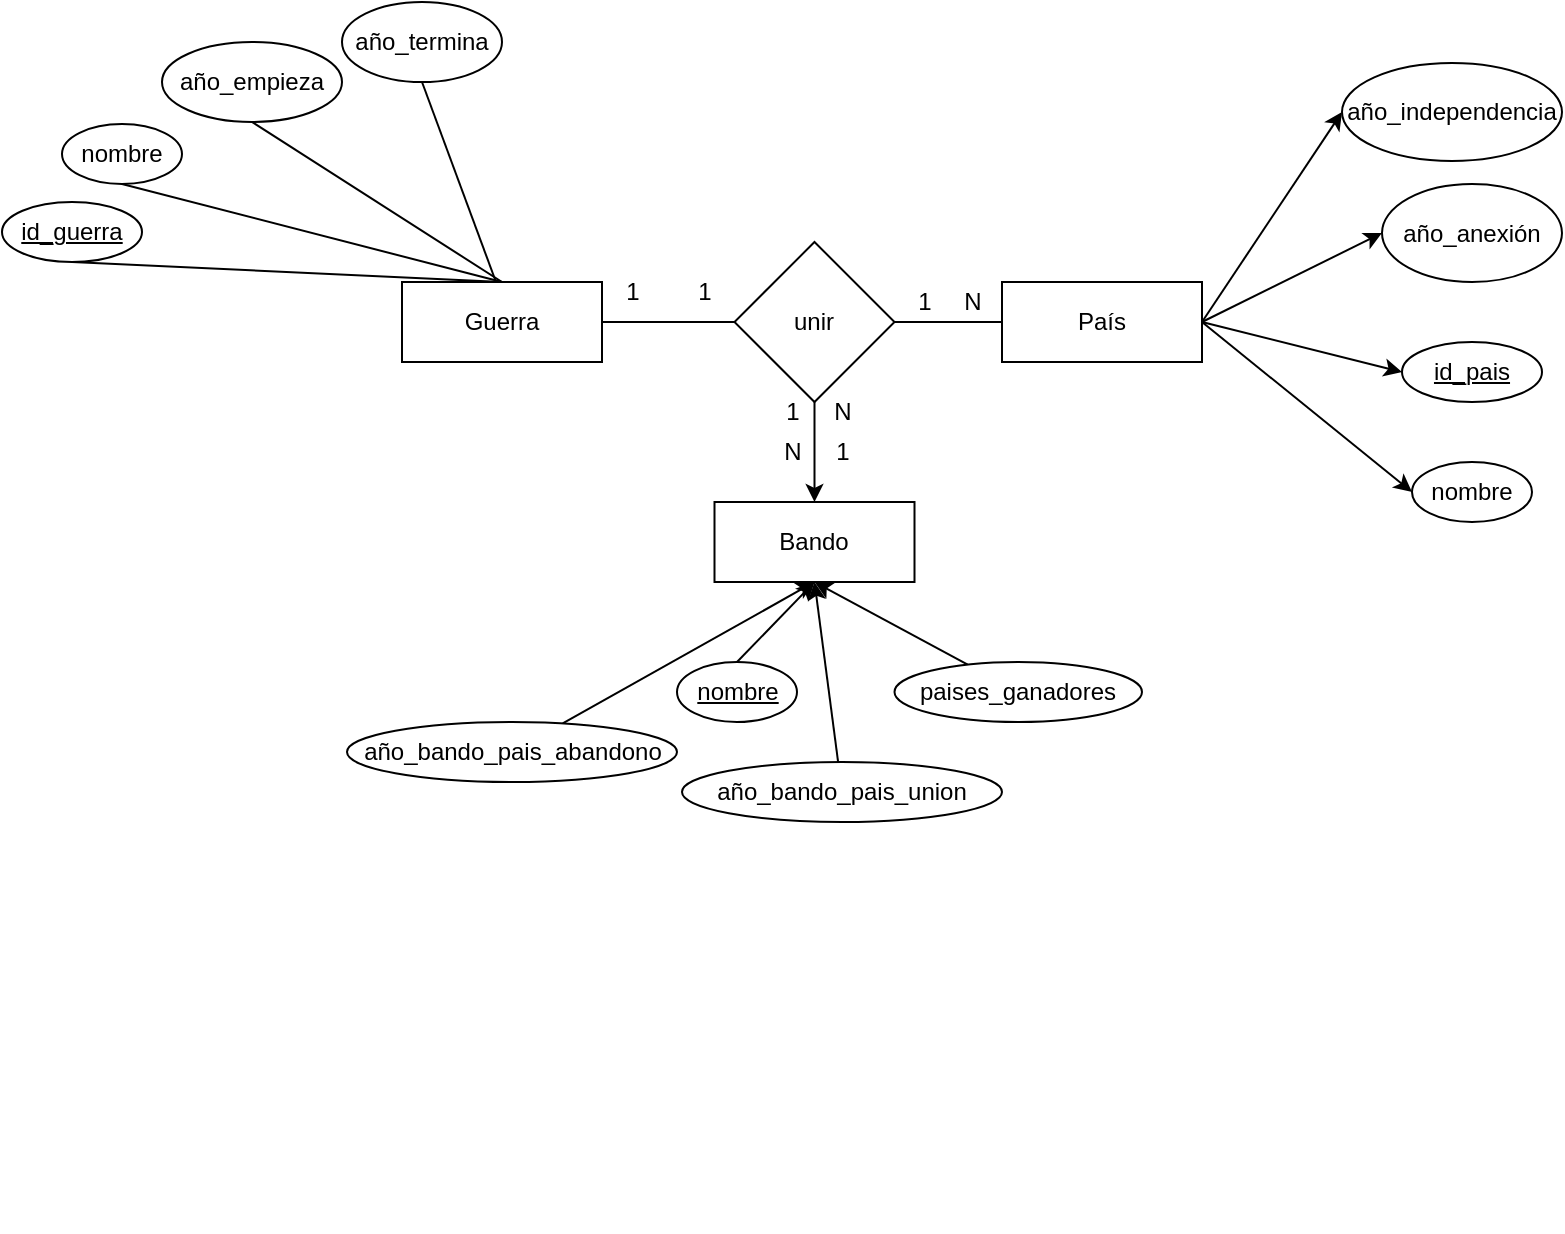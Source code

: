 <mxfile version="22.0.4" type="github">
  <diagram id="R2lEEEUBdFMjLlhIrx00" name="Page-1">
    <mxGraphModel dx="1838" dy="529" grid="1" gridSize="10" guides="1" tooltips="1" connect="1" arrows="1" fold="1" page="1" pageScale="1" pageWidth="850" pageHeight="1100" math="0" shadow="0" extFonts="Permanent Marker^https://fonts.googleapis.com/css?family=Permanent+Marker">
      <root>
        <mxCell id="0" />
        <mxCell id="1" parent="0" />
        <mxCell id="Iet_jWAJXBXSNBwaDiyG-1" value="Guerra" style="whiteSpace=wrap;html=1;align=center;" parent="1" vertex="1">
          <mxGeometry x="80" y="180" width="100" height="40" as="geometry" />
        </mxCell>
        <mxCell id="YkcznSgwTEbrxmabwpMd-28" style="rounded=0;orthogonalLoop=1;jettySize=auto;html=1;entryX=0;entryY=0.5;entryDx=0;entryDy=0;exitX=1;exitY=0.5;exitDx=0;exitDy=0;" parent="1" source="Iet_jWAJXBXSNBwaDiyG-2" target="v6sRIm-AOsYsS7XoriZ_-8" edge="1">
          <mxGeometry relative="1" as="geometry" />
        </mxCell>
        <mxCell id="Iet_jWAJXBXSNBwaDiyG-2" value="País" style="whiteSpace=wrap;html=1;align=center;" parent="1" vertex="1">
          <mxGeometry x="380" y="180" width="100" height="40" as="geometry" />
        </mxCell>
        <mxCell id="AuWt5UhLa8Dw6wnDY-w8-2" value="año_empieza" style="ellipse;whiteSpace=wrap;html=1;" parent="1" vertex="1">
          <mxGeometry x="-40" y="60" width="90" height="40" as="geometry" />
        </mxCell>
        <mxCell id="Iet_jWAJXBXSNBwaDiyG-6" value="&lt;u&gt;id_guerra&lt;/u&gt;" style="ellipse;whiteSpace=wrap;html=1;align=center;" parent="1" vertex="1">
          <mxGeometry x="-120" y="140" width="70" height="30" as="geometry" />
        </mxCell>
        <mxCell id="AuWt5UhLa8Dw6wnDY-w8-1" value="año_termina" style="ellipse;whiteSpace=wrap;html=1;" parent="1" vertex="1">
          <mxGeometry x="50" y="40" width="80" height="40" as="geometry" />
        </mxCell>
        <mxCell id="Iet_jWAJXBXSNBwaDiyG-7" value="nombre" style="ellipse;whiteSpace=wrap;html=1;align=center;" parent="1" vertex="1">
          <mxGeometry x="-90" y="101" width="60" height="30" as="geometry" />
        </mxCell>
        <mxCell id="YkcznSgwTEbrxmabwpMd-1" value="" style="endArrow=none;html=1;rounded=0;entryX=1;entryY=0.5;entryDx=0;entryDy=0;exitX=0;exitY=0.5;exitDx=0;exitDy=0;" parent="1" target="Iet_jWAJXBXSNBwaDiyG-1" edge="1" source="YkcznSgwTEbrxmabwpMd-3">
          <mxGeometry relative="1" as="geometry">
            <mxPoint x="250" y="200" as="sourcePoint" />
            <mxPoint x="140" y="190" as="targetPoint" />
          </mxGeometry>
        </mxCell>
        <mxCell id="YkcznSgwTEbrxmabwpMd-2" value="" style="endArrow=none;html=1;rounded=0;exitX=0;exitY=0.5;exitDx=0;exitDy=0;entryX=1;entryY=0.5;entryDx=0;entryDy=0;" parent="1" source="Iet_jWAJXBXSNBwaDiyG-2" target="YkcznSgwTEbrxmabwpMd-3" edge="1">
          <mxGeometry relative="1" as="geometry">
            <mxPoint x="250" y="210" as="sourcePoint" />
            <mxPoint x="350" y="200" as="targetPoint" />
          </mxGeometry>
        </mxCell>
        <mxCell id="1iFh3WadupLIC_Yw-49i-14" style="edgeStyle=orthogonalEdgeStyle;rounded=0;orthogonalLoop=1;jettySize=auto;html=1;" edge="1" parent="1" source="YkcznSgwTEbrxmabwpMd-3" target="YkcznSgwTEbrxmabwpMd-42">
          <mxGeometry relative="1" as="geometry" />
        </mxCell>
        <mxCell id="YkcznSgwTEbrxmabwpMd-3" value="unir" style="rhombus;whiteSpace=wrap;html=1;" parent="1" vertex="1">
          <mxGeometry x="246.25" y="160" width="80" height="80" as="geometry" />
        </mxCell>
        <mxCell id="YkcznSgwTEbrxmabwpMd-10" value="&lt;div style=&quot;font-size: 17px;&quot;&gt;&lt;br&gt;&lt;/div&gt;" style="text;html=1;align=center;verticalAlign=middle;resizable=0;points=[];autosize=1;strokeColor=none;fillColor=none;" parent="1" vertex="1">
          <mxGeometry x="125" y="625" width="20" height="30" as="geometry" />
        </mxCell>
        <mxCell id="v6sRIm-AOsYsS7XoriZ_-5" value="&lt;u&gt;id_pais&lt;/u&gt;" style="ellipse;whiteSpace=wrap;html=1;align=center;" parent="1" vertex="1">
          <mxGeometry x="580" y="210" width="70" height="30" as="geometry" />
        </mxCell>
        <mxCell id="v6sRIm-AOsYsS7XoriZ_-8" value="año_independencia" style="ellipse;whiteSpace=wrap;html=1;align=center;" parent="1" vertex="1">
          <mxGeometry x="550" y="70.5" width="110" height="49" as="geometry" />
        </mxCell>
        <mxCell id="v6sRIm-AOsYsS7XoriZ_-13" value="año_anexión" style="ellipse;whiteSpace=wrap;html=1;align=center;" parent="1" vertex="1">
          <mxGeometry x="570" y="131" width="90" height="49" as="geometry" />
        </mxCell>
        <mxCell id="v6sRIm-AOsYsS7XoriZ_-19" value="nombre" style="ellipse;whiteSpace=wrap;html=1;align=center;" parent="1" vertex="1">
          <mxGeometry x="585" y="270" width="60" height="30" as="geometry" />
        </mxCell>
        <mxCell id="YkcznSgwTEbrxmabwpMd-19" value="" style="endArrow=none;html=1;rounded=0;entryX=0.5;entryY=0;entryDx=0;entryDy=0;exitX=0.5;exitY=1;exitDx=0;exitDy=0;" parent="1" source="AuWt5UhLa8Dw6wnDY-w8-1" edge="1">
          <mxGeometry relative="1" as="geometry">
            <mxPoint x="225" y="120" as="sourcePoint" />
            <mxPoint x="127" y="180" as="targetPoint" />
          </mxGeometry>
        </mxCell>
        <mxCell id="YkcznSgwTEbrxmabwpMd-20" value="" style="endArrow=none;html=1;rounded=0;entryX=0.5;entryY=0;entryDx=0;entryDy=0;exitX=0.5;exitY=1;exitDx=0;exitDy=0;" parent="1" source="AuWt5UhLa8Dw6wnDY-w8-2" target="Iet_jWAJXBXSNBwaDiyG-1" edge="1">
          <mxGeometry relative="1" as="geometry">
            <mxPoint x="348" y="130" as="sourcePoint" />
            <mxPoint x="140" y="190" as="targetPoint" />
          </mxGeometry>
        </mxCell>
        <mxCell id="YkcznSgwTEbrxmabwpMd-21" value="" style="endArrow=none;html=1;rounded=0;entryX=0.5;entryY=0;entryDx=0;entryDy=0;exitX=0.5;exitY=1;exitDx=0;exitDy=0;" parent="1" source="Iet_jWAJXBXSNBwaDiyG-7" target="Iet_jWAJXBXSNBwaDiyG-1" edge="1">
          <mxGeometry relative="1" as="geometry">
            <mxPoint x="358" y="140" as="sourcePoint" />
            <mxPoint x="150" y="200" as="targetPoint" />
          </mxGeometry>
        </mxCell>
        <mxCell id="YkcznSgwTEbrxmabwpMd-22" value="" style="endArrow=none;html=1;rounded=0;entryX=0.5;entryY=1;entryDx=0;entryDy=0;exitX=0.5;exitY=0;exitDx=0;exitDy=0;" parent="1" source="Iet_jWAJXBXSNBwaDiyG-1" target="Iet_jWAJXBXSNBwaDiyG-6" edge="1">
          <mxGeometry relative="1" as="geometry">
            <mxPoint x="368" y="150" as="sourcePoint" />
            <mxPoint x="160" y="210" as="targetPoint" />
          </mxGeometry>
        </mxCell>
        <mxCell id="YkcznSgwTEbrxmabwpMd-25" style="edgeStyle=orthogonalEdgeStyle;rounded=0;orthogonalLoop=1;jettySize=auto;html=1;exitX=0.5;exitY=1;exitDx=0;exitDy=0;" parent="1" edge="1">
          <mxGeometry relative="1" as="geometry">
            <mxPoint x="192.5" y="565" as="sourcePoint" />
            <mxPoint x="192.5" y="565" as="targetPoint" />
          </mxGeometry>
        </mxCell>
        <mxCell id="YkcznSgwTEbrxmabwpMd-29" style="rounded=0;orthogonalLoop=1;jettySize=auto;html=1;entryX=0;entryY=0.5;entryDx=0;entryDy=0;exitX=1;exitY=0.5;exitDx=0;exitDy=0;" parent="1" source="Iet_jWAJXBXSNBwaDiyG-2" target="v6sRIm-AOsYsS7XoriZ_-13" edge="1">
          <mxGeometry relative="1" as="geometry">
            <mxPoint x="463" y="190" as="sourcePoint" />
            <mxPoint x="560" y="105" as="targetPoint" />
          </mxGeometry>
        </mxCell>
        <mxCell id="YkcznSgwTEbrxmabwpMd-30" style="rounded=0;orthogonalLoop=1;jettySize=auto;html=1;entryX=0;entryY=0.5;entryDx=0;entryDy=0;exitX=1;exitY=0.5;exitDx=0;exitDy=0;" parent="1" source="Iet_jWAJXBXSNBwaDiyG-2" target="v6sRIm-AOsYsS7XoriZ_-5" edge="1">
          <mxGeometry relative="1" as="geometry">
            <mxPoint x="473" y="200" as="sourcePoint" />
            <mxPoint x="570" y="115" as="targetPoint" />
          </mxGeometry>
        </mxCell>
        <mxCell id="YkcznSgwTEbrxmabwpMd-31" style="rounded=0;orthogonalLoop=1;jettySize=auto;html=1;exitX=1;exitY=0.5;exitDx=0;exitDy=0;entryX=0;entryY=0.5;entryDx=0;entryDy=0;" parent="1" source="Iet_jWAJXBXSNBwaDiyG-2" target="v6sRIm-AOsYsS7XoriZ_-19" edge="1">
          <mxGeometry relative="1" as="geometry">
            <mxPoint x="483" y="210" as="sourcePoint" />
            <mxPoint x="580" y="280" as="targetPoint" />
          </mxGeometry>
        </mxCell>
        <mxCell id="YkcznSgwTEbrxmabwpMd-32" value="1" style="text;html=1;align=center;verticalAlign=middle;resizable=0;points=[];autosize=1;strokeColor=none;fillColor=none;" parent="1" vertex="1">
          <mxGeometry x="326.25" y="175" width="30" height="30" as="geometry" />
        </mxCell>
        <mxCell id="YkcznSgwTEbrxmabwpMd-33" value="N" style="text;html=1;align=center;verticalAlign=middle;resizable=0;points=[];autosize=1;strokeColor=none;fillColor=none;" parent="1" vertex="1">
          <mxGeometry x="350" y="175" width="30" height="30" as="geometry" />
        </mxCell>
        <mxCell id="YkcznSgwTEbrxmabwpMd-34" value="1" style="text;html=1;align=center;verticalAlign=middle;resizable=0;points=[];autosize=1;strokeColor=none;fillColor=none;" parent="1" vertex="1">
          <mxGeometry x="260" y="230" width="30" height="30" as="geometry" />
        </mxCell>
        <mxCell id="YkcznSgwTEbrxmabwpMd-42" value="Bando" style="whiteSpace=wrap;html=1;align=center;" parent="1" vertex="1">
          <mxGeometry x="236.25" y="290" width="100" height="40" as="geometry" />
        </mxCell>
        <mxCell id="YkcznSgwTEbrxmabwpMd-45" value="nombre" style="ellipse;whiteSpace=wrap;html=1;align=center;fontStyle=4" parent="1" vertex="1">
          <mxGeometry x="217.5" y="370" width="60" height="30" as="geometry" />
        </mxCell>
        <mxCell id="1iFh3WadupLIC_Yw-49i-17" value="N" style="text;html=1;align=center;verticalAlign=middle;resizable=0;points=[];autosize=1;strokeColor=none;fillColor=none;" vertex="1" parent="1">
          <mxGeometry x="260" y="250" width="30" height="30" as="geometry" />
        </mxCell>
        <mxCell id="1iFh3WadupLIC_Yw-49i-19" value="1" style="text;html=1;align=center;verticalAlign=middle;resizable=0;points=[];autosize=1;strokeColor=none;fillColor=none;" vertex="1" parent="1">
          <mxGeometry x="180" y="170" width="30" height="30" as="geometry" />
        </mxCell>
        <mxCell id="1iFh3WadupLIC_Yw-49i-20" value="1" style="text;html=1;align=center;verticalAlign=middle;resizable=0;points=[];autosize=1;strokeColor=none;fillColor=none;" vertex="1" parent="1">
          <mxGeometry x="216.25" y="170" width="30" height="30" as="geometry" />
        </mxCell>
        <mxCell id="1iFh3WadupLIC_Yw-49i-24" style="rounded=0;orthogonalLoop=1;jettySize=auto;html=1;entryX=0.5;entryY=1;entryDx=0;entryDy=0;" edge="1" parent="1" source="1iFh3WadupLIC_Yw-49i-21" target="YkcznSgwTEbrxmabwpMd-42">
          <mxGeometry relative="1" as="geometry">
            <mxPoint x="186.25" y="350" as="targetPoint" />
          </mxGeometry>
        </mxCell>
        <mxCell id="1iFh3WadupLIC_Yw-49i-21" value="año_bando_pais_abandono" style="ellipse;whiteSpace=wrap;html=1;align=center;" vertex="1" parent="1">
          <mxGeometry x="52.5" y="400" width="165" height="30" as="geometry" />
        </mxCell>
        <mxCell id="1iFh3WadupLIC_Yw-49i-25" style="rounded=0;orthogonalLoop=1;jettySize=auto;html=1;entryX=0.5;entryY=1;entryDx=0;entryDy=0;exitX=0.5;exitY=0;exitDx=0;exitDy=0;" edge="1" parent="1" source="YkcznSgwTEbrxmabwpMd-45" target="YkcznSgwTEbrxmabwpMd-42">
          <mxGeometry relative="1" as="geometry">
            <mxPoint x="296" y="340" as="targetPoint" />
            <mxPoint x="216" y="384" as="sourcePoint" />
          </mxGeometry>
        </mxCell>
        <mxCell id="1iFh3WadupLIC_Yw-49i-28" style="rounded=0;orthogonalLoop=1;jettySize=auto;html=1;entryX=0.5;entryY=1;entryDx=0;entryDy=0;" edge="1" parent="1" source="1iFh3WadupLIC_Yw-49i-27" target="YkcznSgwTEbrxmabwpMd-42">
          <mxGeometry relative="1" as="geometry">
            <mxPoint x="270" y="350" as="targetPoint" />
          </mxGeometry>
        </mxCell>
        <mxCell id="1iFh3WadupLIC_Yw-49i-27" value="año_bando_pais_union" style="ellipse;whiteSpace=wrap;html=1;align=center;" vertex="1" parent="1">
          <mxGeometry x="220" y="420" width="160" height="30" as="geometry" />
        </mxCell>
        <mxCell id="1iFh3WadupLIC_Yw-49i-31" style="rounded=0;orthogonalLoop=1;jettySize=auto;html=1;entryX=0.5;entryY=1;entryDx=0;entryDy=0;" edge="1" parent="1" source="1iFh3WadupLIC_Yw-49i-30" target="YkcznSgwTEbrxmabwpMd-42">
          <mxGeometry relative="1" as="geometry">
            <mxPoint x="395" y="320" as="targetPoint" />
          </mxGeometry>
        </mxCell>
        <mxCell id="1iFh3WadupLIC_Yw-49i-30" value="paises_ganadores" style="ellipse;whiteSpace=wrap;html=1;align=center;fontStyle=0" vertex="1" parent="1">
          <mxGeometry x="326.25" y="370" width="123.75" height="30" as="geometry" />
        </mxCell>
        <mxCell id="1iFh3WadupLIC_Yw-49i-32" value="N" style="text;html=1;align=center;verticalAlign=middle;resizable=0;points=[];autosize=1;strokeColor=none;fillColor=none;" vertex="1" parent="1">
          <mxGeometry x="285" y="230" width="30" height="30" as="geometry" />
        </mxCell>
        <mxCell id="1iFh3WadupLIC_Yw-49i-33" value="1" style="text;html=1;align=center;verticalAlign=middle;resizable=0;points=[];autosize=1;strokeColor=none;fillColor=none;" vertex="1" parent="1">
          <mxGeometry x="285" y="250" width="30" height="30" as="geometry" />
        </mxCell>
      </root>
    </mxGraphModel>
  </diagram>
</mxfile>
